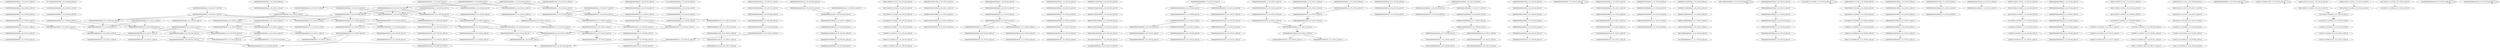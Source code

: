 digraph G {
    "111000000000000000_2-19_COV:413_LEN:18" -> "110000000000000000_3-20_COV:418_LEN:18";
    "000000000000000000_1-19_COV:57_LEN:18" -> "000000000000000000_2-20_COV:62_LEN:18";
    "000000000100000010_7-24_COV:343_LEN:18" -> "000000001000000100_8-25_COV:349_LEN:18";
    "000000000000000010_6-24_COV:52_LEN:18" -> "000000000000000100_7-25_COV:51_LEN:18";
    "000000000000000001_5-23_COV:48_LEN:18" -> "000000000000000010_6-24_COV:52_LEN:18";
    "000000000000000000_2-20_COV:30_LEN:18" -> "000000000000000000_3-21_COV:31_LEN:18";
    "000000000000000001_5-23_COV:50_LEN:18" -> "000000000000000010_6-24_COV:51_LEN:18";
    "000001111010001110_7-24_COV:26_LEN:18" -> "000011110100011100_8-25_COV:26_LEN:18";
    "100000000000000010_7-24_COV:252_LEN:18" -> "000000000000000100_8-25_COV:1334_LEN:18";
    "000000100001000000_3-21_COV:22_LEN:18" -> "000001000010000000_4-22_COV:19_LEN:18";
    "000000000000000000_6-24_COV:26_LEN:18" -> "000000000000000000_7-25_COV:25_LEN:18";
    "000000000000000010_6-24_COV:33_LEN:18" -> "000000000000000100_7-25_COV:33_LEN:18";
    "000000000000000000_2-20_COV:46_LEN:18" -> "000000000000000000_3-21_COV:45_LEN:18";
    "100000000000000000_1-18_COV:222_LEN:18" -> "000000000000000001_2-19_COV:424_LEN:18";
    "100000000000000000_1-18_COV:222_LEN:18" -> "000000000000000000_2-19_COV:1278_LEN:18";
    "000000000000000010_6-24_COV:40_LEN:18" -> "000000000000000100_7-25_COV:40_LEN:18";
    "001100001000000011_7-24_COV:180_LEN:18" -> "011000010000000111_8-25_COV:175_LEN:18";
    "000000000000000010_3-21_COV:27_LEN:18" -> "000000000000000100_4-22_COV:28_LEN:18";
    "000000000000000001_5-23_COV:42_LEN:18" -> "000000000000000010_6-24_COV:44_LEN:18";
    "000000000000000100_3-21_COV:22_LEN:18" -> "000000000000001000_4-22_COV:21_LEN:18";
    "000000000000000010_6-24_COV:26_LEN:18" -> "000000000000000100_7-25_COV:26_LEN:18";
    "000000000000100000_4-21_COV:372_LEN:18" -> "000000000001000000_5-22_COV:358_LEN:18";
    "000000001000000000_3-20_COV:66_LEN:18" -> "000000010000000000_4-21_COV:67_LEN:18";
    "000000000100000001_2-19_COV:19_LEN:18" -> "000000001000000010_3-20_COV:19_LEN:18";
    "000000000001000000_5-22_COV:358_LEN:18" -> "000000000010000001_6-23_COV:345_LEN:18";
    "000000000000000010_6-24_COV:41_LEN:18" -> "000000000000000100_7-25_COV:40_LEN:18";
    "000000000000001000_1-19_COV:29_LEN:18" -> "000000000000010000_2-20_COV:28_LEN:18";
    "000000000000000000_7-25_COV:19_LEN:18" -> "000000000000000000_7-25_COV:19_LEN:18";
    "000000000100000010_6-24_COV:32_LEN:18" -> "000000001000000100_7-25_COV:30_LEN:18";
    "000010000000000000_3-21_COV:22_LEN:18" -> "000100000000000000_4-22_COV:23_LEN:18";
    "000000000000000000_2-20_COV:57_LEN:18" -> "000000000000000000_3-21_COV:53_LEN:18";
    "000000000010000001_5-23_COV:32_LEN:18" -> "000000000100000010_6-24_COV:32_LEN:18";
    "000000000000000000_2-20_COV:27_LEN:18" -> "000000000000000000_4-21_COV:1035_LEN:18";
    "000000000000000000_2-20_COV:27_LEN:18" -> "000000000000000001_4-21_COV:20_LEN:18";
    "000000000000000000_2-20_COV:27_LEN:18" -> "000000000000000000_4-22_COV:49_LEN:18";
    "000000000000000000_3-21_COV:64_LEN:18" -> "000000000000000000_4-22_COV:67_LEN:18";
    "000000000000000100_4-22_COV:21_LEN:18" -> "000000000000001001_5-23_COV:21_LEN:18";
    "000000001000000000_2-19_COV:38_LEN:18" -> "000000010000000000_3-20_COV:30_LEN:18";
    "000011000010000000_5-22_COV:187_LEN:18" -> "000110000100000001_6-23_COV:183_LEN:18";
    "000100000000000000_4-21_COV:268_LEN:18" -> "001000000000000000_5-22_COV:260_LEN:18";
    "000001100000000000_4-22_COV:37_LEN:18" -> "000011000000000001_5-23_COV:35_LEN:18";
    "000000000000000010_3-20_COV:424_LEN:18" -> "000000000000000100_4-21_COV:413_LEN:18";
    "000110000100000001_5-23_COV:19_LEN:18" -> "000110000100000001_5-23_COV:19_LEN:18";
    "000000000000000001_5-23_COV:41_LEN:18" -> "000000000000000010_6-24_COV:41_LEN:18";
    "000000000000001001_5-23_COV:23_LEN:18" -> "000000000000010010_6-24_COV:23_LEN:18";
    "000000000000000000_3-20_COV:1080_LEN:18" -> "000000000000000000_4-21_COV:1035_LEN:18";
    "000000000000000000_3-20_COV:1080_LEN:18" -> "000000000000000001_4-21_COV:20_LEN:18";
    "000000000000000000_3-20_COV:1080_LEN:18" -> "000000000000000000_4-22_COV:49_LEN:18";
    "011000001111010001_4-21_COV:30_LEN:18" -> "110000011110100011_5-22_COV:24_LEN:18";
    "000000000001000000_4-22_COV:29_LEN:18" -> "000000000010000001_5-23_COV:26_LEN:18";
    "001100001111010001_3-21_COV:19_LEN:18" -> "001100001111010001_3-21_COV:19_LEN:18";
    "010000111101000001_5-23_COV:86_LEN:18" -> "100001111010000010_6-24_COV:89_LEN:18";
    "000000010000100000_2-20_COV:21_LEN:18" -> "000000100001000000_3-21_COV:22_LEN:18";
    "000000000000000000_6-23_COV:386_LEN:18" -> "000000000000000000_7-24_COV:391_LEN:18";
    "000000000000000010_6-24_COV:52_LEN:18" -> "000000000000000100_7-25_COV:50_LEN:18";
    "000000000000001000_1-19_COV:20_LEN:18" -> "000000000000010000_2-20_COV:21_LEN:18";
    "000000000000000000_1-19_COV:27_LEN:18" -> "000000000000000000_2-20_COV:27_LEN:18";
    "000000000000000000_5-23_COV:34_LEN:18" -> "000000000000000000_6-24_COV:35_LEN:18";
    "000000000000100000_3-21_COV:19_LEN:18" -> "000000000001000000_4-22_COV:19_LEN:18";
    "001100000111101000_3-20_COV:32_LEN:18" -> "011000001111010001_4-21_COV:30_LEN:18";
    "000000000000000000_2-20_COV:32_LEN:18" -> "000000000000000000_3-21_COV:33_LEN:18";
    "000000000000000010_2-20_COV:24_LEN:18" -> "000000000000000100_3-21_COV:25_LEN:18";
    "000000000000000010_4-21_COV:236_LEN:18" -> "000000000000000100_5-22_COV:228_LEN:18";
    "001000011110100000_4-22_COV:85_LEN:18" -> "010000111101000001_5-23_COV:86_LEN:18";
    "000000000000000100_4-21_COV:413_LEN:18" -> "000000000000001001_5-23_COV:23_LEN:18";
    "000000000000000100_4-21_COV:413_LEN:18" -> "000000000000001000_5-22_COV:395_LEN:18";
    "000000000000100010_6-24_COV:19_LEN:18" -> "000000000001000100_7-25_COV:19_LEN:18";
    "011010001110100011_4-22_COV:39_LEN:18" -> "110100011101000111_5-23_COV:38_LEN:18";
    "000000001100000000_1-19_COV:40_LEN:18" -> "000000011000000000_2-20_COV:43_LEN:18";
    "000000000000100000_3-21_COV:26_LEN:18" -> "000000000001000000_4-22_COV:29_LEN:18";
    "000001000011110100_1-19_COV:80_LEN:18" -> "000010000111101000_2-20_COV:83_LEN:18";
    "000000000000100010_6-24_COV:21_LEN:18" -> "000000000001000100_7-25_COV:20_LEN:18";
    "000000000000000000_4-22_COV:40_LEN:18" -> "000000000000000001_5-23_COV:46_LEN:18";
    "000000000000000100_3-21_COV:22_LEN:18" -> "000000000000001000_4-22_COV:21_LEN:18";
    "000000110000000000_3-21_COV:42_LEN:18" -> "000001100000000000_4-22_COV:37_LEN:18";
    "000000000000000000_4-22_COV:34_LEN:18" -> "000000000000000001_5-23_COV:31_LEN:18";
    "000110100011110100_2-19_COV:354_LEN:18" -> "001101000111101000_3-20_COV:362_LEN:18";
    "101001111101100011_6-23_COV:62_LEN:18" -> "010011111011000110_7-24_COV:66_LEN:18";
    "000000000000000000_3-21_COV:68_LEN:18" -> "000000000000000000_4-22_COV:65_LEN:18";
    "000001000000000001_6-23_COV:40_LEN:18" -> "000010000000000010_7-24_COV:40_LEN:18";
    "000000000010000001_6-23_COV:345_LEN:18" -> "000000000100000010_7-24_COV:343_LEN:18";
    "000000000000000000_1-19_COV:19_LEN:18" -> "000000000000000000_1-19_COV:19_LEN:18";
    "000000000000000001_1-19_COV:21_LEN:18" -> "000000000000000010_2-20_COV:23_LEN:18";
    "000010000000000000_7-24_COV:23_LEN:18" -> "000100000000000000_8-25_COV:25_LEN:18";
    "010011110100011100_7-25_COV:19_LEN:18" -> "010011110100011100_7-25_COV:19_LEN:18";
    "000000100000000000_5-22_COV:65_LEN:18" -> "000001000000000001_6-23_COV:40_LEN:18";
    "000000100000000000_5-22_COV:65_LEN:18" -> "000001000000000000_6-23_COV:22_LEN:18";
    "000000000000000000_4-22_COV:54_LEN:18" -> "000000000000000000_5-23_COV:20_LEN:18";
    "000000000000000000_4-22_COV:54_LEN:18" -> "000000000000000001_5-23_COV:42_LEN:18";
    "000000000000000000_4-21_COV:1035_LEN:18" -> "000000000000000001_5-23_COV:48_LEN:18";
    "000000000000000000_4-21_COV:1035_LEN:18" -> "000000000000000000_5-22_COV:1448_LEN:18";
    "000010100111110110_2-19_COV:71_LEN:18" -> "000101001111101100_3-20_COV:75_LEN:18";
    "101000111010001110_6-24_COV:39_LEN:18" -> "010001110100011100_7-25_COV:41_LEN:18";
    "000000000000000000_6-24_COV:35_LEN:18" -> "000000000000000000_7-25_COV:34_LEN:18";
    "000000000000010001_5-23_COV:21_LEN:18" -> "000000000000100010_6-24_COV:21_LEN:18";
    "011010011110100011_4-22_COV:20_LEN:18" -> "110100111101000111_5-23_COV:19_LEN:18";
    "001101001111010001_3-21_COV:24_LEN:18" -> "011010011110100011_4-22_COV:20_LEN:18";
    "000000000000000000_6-24_COV:20_LEN:18" -> "000000000000000000_7-25_COV:21_LEN:18";
    "000000000000110010_7-24_COV:27_LEN:18" -> "000000000001100100_8-25_COV:27_LEN:18";
    "000000000100000000_1-18_COV:39_LEN:18" -> "000000001000000000_2-19_COV:38_LEN:18";
    "011100000000000000_1-18_COV:409_LEN:18" -> "111000000000000000_2-19_COV:413_LEN:18";
    "010011111011000110_7-24_COV:66_LEN:18" -> "100111110110001101_8-25_COV:62_LEN:18";
    "000000000100000010_6-24_COV:24_LEN:18" -> "000000001000000100_7-25_COV:24_LEN:18";
    "000000010000000000_3-20_COV:30_LEN:18" -> "000000100000000000_4-21_COV:31_LEN:18";
    "100000000000000000_4-22_COV:19_LEN:18" -> "000000000000000001_5-23_COV:50_LEN:18";
    "100000000000000000_4-22_COV:19_LEN:18" -> "000000000000000000_5-23_COV:19_LEN:18";
    "000011000001111010_1-18_COV:28_LEN:18" -> "000110000011110100_2-19_COV:32_LEN:18";
    "001000000000000000_5-22_COV:260_LEN:18" -> "010000000000000001_6-23_COV:251_LEN:18";
    "000010000000000010_7-24_COV:40_LEN:18" -> "000100000000000100_8-25_COV:60_LEN:18";
    "000000000000000010_6-24_COV:46_LEN:18" -> "000000000000000100_7-25_COV:44_LEN:18";
    "000000000000000010_6-24_COV:48_LEN:18" -> "000000000000000100_7-25_COV:47_LEN:18";
    "000000000000000000_2-20_COV:44_LEN:18" -> "000000000000000000_3-21_COV:41_LEN:18";
    "001101000111010001_3-21_COV:49_LEN:18" -> "011010001110100011_4-22_COV:39_LEN:18";
    "000000000000100010_7-24_COV:386_LEN:18" -> "000000000001000100_8-25_COV:385_LEN:18";
    "001101000111101000_3-20_COV:362_LEN:18" -> "011010001111010001_4-21_COV:366_LEN:18";
    "000000000000000000_1-19_COV:45_LEN:18" -> "000000000000000000_2-20_COV:46_LEN:18";
    "000110000000000011_6-24_COV:34_LEN:18" -> "001100000000000111_7-25_COV:35_LEN:18";
    "000000000000010010_6-24_COV:23_LEN:18" -> "000000000000100100_7-25_COV:22_LEN:18";
    "000011010011110100_1-19_COV:24_LEN:18" -> "000110100111101000_2-20_COV:25_LEN:18";
    "000011010001110100_1-19_COV:42_LEN:18" -> "000110100011101000_2-20_COV:48_LEN:18";
    "000000000000000000_4-22_COV:29_LEN:18" -> "000000000000000001_5-23_COV:41_LEN:18";
    "000110100111101000_2-20_COV:24_LEN:18" -> "001101001111010001_3-21_COV:24_LEN:18";
    "000100001111010000_3-21_COV:83_LEN:18" -> "001000011110100000_4-22_COV:85_LEN:18";
    "000000000000000001_5-23_COV:26_LEN:18" -> "000000000000000010_6-24_COV:26_LEN:18";
    "000000000000000010_6-24_COV:38_LEN:18" -> "000000000000000100_7-25_COV:39_LEN:18";
    "000000000000000000_5-23_COV:20_LEN:18" -> "000000000000000000_6-24_COV:20_LEN:18";
    "000000000000000010_6-24_COV:44_LEN:18" -> "000000000000000100_7-25_COV:43_LEN:18";
    "000000000000100000_3-21_COV:29_LEN:18" -> "000000000001000000_4-22_COV:33_LEN:18";
    "000000000000001000_2-19_COV:374_LEN:18" -> "000000000000010000_3-20_COV:384_LEN:18";
    "101001111010001110_6-24_COV:22_LEN:18" -> "010011110100011100_7-25_COV:23_LEN:18";
    "000000000000010000_2-20_COV:28_LEN:18" -> "000000000000100000_3-21_COV:29_LEN:18";
    "000011010001111010_1-18_COV:335_LEN:18" -> "000110100011110100_2-19_COV:354_LEN:18";
    "000000011000000000_2-20_COV:43_LEN:18" -> "000000110000000000_3-21_COV:42_LEN:18";
    "111000000000000000_2-20_COV:24_LEN:18" -> "110000000000000000_3-21_COV:24_LEN:18";
    "000010000111101000_2-20_COV:83_LEN:18" -> "000100001111010000_3-21_COV:83_LEN:18";
    "000000000000000110_4-21_COV:24_LEN:18" -> "000000000000001100_5-22_COV:25_LEN:18";
    "000000000000000000_6-24_COV:20_LEN:18" -> "000000000000000000_8-25_COV:406_LEN:18";
    "000000000000000000_1-19_COV:33_LEN:18" -> "000000000000000000_2-20_COV:32_LEN:18";
    "110000000000000000_3-21_COV:24_LEN:18" -> "100000000000000000_4-22_COV:26_LEN:18";
    "001101001111101000_3-20_COV:20_LEN:18" -> "011010011111010001_4-21_COV:20_LEN:18";
    "000000000000000001_5-23_COV:39_LEN:18" -> "000000000000000010_6-24_COV:38_LEN:18";
    "000000000000000000_3-21_COV:45_LEN:18" -> "000000000000000000_4-22_COV:41_LEN:18";
    "000000000000010000_2-20_COV:19_LEN:18" -> "000000000000100000_3-21_COV:19_LEN:18";
    "000100000000000000_4-22_COV:23_LEN:18" -> "001000000000000001_5-23_COV:23_LEN:18";
    "000000000000000001_6-23_COV:1078_LEN:18" -> "000000000000000010_7-24_COV:1078_LEN:18";
    "000000110000100000_3-20_COV:193_LEN:18" -> "000001100001000000_4-21_COV:189_LEN:18";
    "000000000000010010_7-24_COV:222_LEN:18" -> "000000000000100100_8-25_COV:222_LEN:18";
    "000000000000000001_5-23_COV:31_LEN:18" -> "000000000000000010_6-24_COV:33_LEN:18";
    "000000000000010010_6-24_COV:23_LEN:18" -> "000000000000100100_7-25_COV:22_LEN:18";
    "000000001000010000_1-19_COV:21_LEN:18" -> "000000010000100000_2-20_COV:21_LEN:18";
    "000000011000010000_2-19_COV:181_LEN:18" -> "000000110000100000_3-20_COV:193_LEN:18";
    "000000000000000010_6-24_COV:41_LEN:18" -> "000000000000000100_8-25_COV:1334_LEN:18";
    "000000000001000000_4-22_COV:33_LEN:18" -> "000000000010000001_5-23_COV:32_LEN:18";
    "000000000000000000_3-21_COV:31_LEN:18" -> "000000000000000000_4-22_COV:29_LEN:18";
    "000000000000001000_4-22_COV:22_LEN:18" -> "000000000000010001_5-23_COV:21_LEN:18";
    "101000111101000110_6-24_COV:75_LEN:18" -> "010001111010001100_7-25_COV:77_LEN:18";
    "110100011101000111_5-23_COV:38_LEN:18" -> "101000111010001110_6-24_COV:39_LEN:18";
    "000000000000010001_5-23_COV:21_LEN:18" -> "000000000000100010_6-24_COV:21_LEN:18";
    "000000100000000000_1-18_COV:257_LEN:18" -> "000001000000000000_2-19_COV:276_LEN:18";
    "000110000100000001_6-23_COV:183_LEN:18" -> "001100001000000011_7-24_COV:180_LEN:18";
    "000000000000000001_1-19_COV:22_LEN:18" -> "000000000000000010_2-20_COV:24_LEN:18";
    "000000000000000100_4-22_COV:28_LEN:18" -> "000000000000001001_5-23_COV:25_LEN:18";
    "000000000100000010_6-24_COV:22_LEN:18" -> "000000001000000100_7-25_COV:22_LEN:18";
    "000000100000000000_4-21_COV:31_LEN:18" -> "000001000000000000_5-22_COV:30_LEN:18";
    "000000001100001000_1-18_COV:181_LEN:18" -> "000000011000010000_2-19_COV:181_LEN:18";
    "000000010000000000_4-21_COV:67_LEN:18" -> "000000100000000000_5-22_COV:65_LEN:18";
    "000110000011110100_2-19_COV:32_LEN:18" -> "001100000111101000_3-20_COV:32_LEN:18";
    "001101001111010001_3-21_COV:24_LEN:18" -> "011010011110100011_4-22_COV:20_LEN:18";
    "000000000010000001_5-23_COV:26_LEN:18" -> "000000000100000010_6-24_COV:24_LEN:18";
    "000000000000000000_2-20_COV:62_LEN:18" -> "000000000000000000_3-21_COV:64_LEN:18";
    "000000000000000000_5-23_COV:22_LEN:18" -> "000000000000000000_6-24_COV:22_LEN:18";
    "110100011110100011_5-23_COV:71_LEN:18" -> "101000111101000110_6-24_COV:75_LEN:18";
    "000000000000000010_7-24_COV:1078_LEN:18" -> "000000000000000100_8-25_COV:1334_LEN:18";
    "000000000000000100_1-18_COV:356_LEN:18" -> "000000000000001000_2-19_COV:374_LEN:18";
    "000000000001000000_4-22_COV:21_LEN:18" -> "000000000010000001_5-23_COV:20_LEN:18";
    "000000000000010001_6-23_COV:390_LEN:18" -> "000000000000100010_7-24_COV:386_LEN:18";
    "000000000000001100_5-22_COV:25_LEN:18" -> "000000000000011001_6-23_COV:25_LEN:18";
    "001000000000000100_8-25_COV:21_LEN:18" -> "001000000000000100_8-25_COV:21_LEN:18";
    "000000000000000001_4-21_COV:20_LEN:18" -> "000000000000000010_5-22_COV:21_LEN:18";
    "000000000000000001_1-19_COV:27_LEN:18" -> "000000000000000010_3-20_COV:424_LEN:18";
    "000000000000000001_1-19_COV:27_LEN:18" -> "000000000000000011_3-20_COV:25_LEN:18";
    "100001111010000010_6-24_COV:89_LEN:18" -> "000011110100000101_7-25_COV:83_LEN:18";
    "000000000000000000_1-19_COV:49_LEN:18" -> "000000000000000000_2-20_COV:53_LEN:18";
    "011010001111010001_4-21_COV:366_LEN:18" -> "110100011110100011_5-23_COV:71_LEN:18";
    "011010001111010001_4-21_COV:366_LEN:18" -> "110100011110100011_5-22_COV:292_LEN:18";
    "000101001111101100_3-20_COV:75_LEN:18" -> "001010011111011000_4-21_COV:73_LEN:18";
    "000000000000000000_4-22_COV:74_LEN:18" -> "000000000000000000_5-23_COV:25_LEN:18";
    "000000000000000000_4-22_COV:74_LEN:18" -> "000000000000000001_5-23_COV:62_LEN:18";
    "001010011111011000_4-21_COV:73_LEN:18" -> "010100111110110001_5-22_COV:64_LEN:18";
    "110100111101000111_5-23_COV:19_LEN:18" -> "101001111010001110_6-24_COV:22_LEN:18";
    "000000000000000000_4-22_COV:41_LEN:18" -> "000000000000000001_5-23_COV:42_LEN:18";
    "000000000000000000_2-20_COV:64_LEN:18" -> "000000000000000000_3-21_COV:68_LEN:18";
    "000000000000000001_2-19_COV:424_LEN:18" -> "000000000000000010_3-20_COV:424_LEN:18";
    "000000000000000001_2-19_COV:424_LEN:18" -> "000000000000000011_3-20_COV:25_LEN:18";
    "000000000000000010_6-24_COV:51_LEN:18" -> "000000000000000100_7-25_COV:50_LEN:18";
    "000000000000000010_2-20_COV:23_LEN:18" -> "000000000000000100_3-21_COV:22_LEN:18";
    "100000111101000111_6-23_COV:24_LEN:18" -> "000001111010001110_7-24_COV:26_LEN:18";
    "000000000000000001_1-19_COV:20_LEN:18" -> "000000000000000010_2-20_COV:22_LEN:18";
    "000000000000000000_3-21_COV:41_LEN:18" -> "000000000000000000_4-22_COV:40_LEN:18";
    "100000000000000000_1-19_COV:19_LEN:18" -> "000000000000000000_3-20_COV:1080_LEN:18";
    "100000000000000000_1-19_COV:19_LEN:18" -> "000000000000000001_3-20_COV:242_LEN:18";
    "100000000000000000_1-19_COV:19_LEN:18" -> "000000000000000000_3-21_COV:38_LEN:18";
    "010000000000000001_6-23_COV:251_LEN:18" -> "100000000000000010_7-24_COV:252_LEN:18";
    "000000000000000000_6-24_COV:27_LEN:18" -> "000000000000000000_7-25_COV:27_LEN:18";
    "010000000000000010_6-24_COV:22_LEN:18" -> "100000000000000100_7-25_COV:21_LEN:18";
    "110000011110100011_5-22_COV:24_LEN:18" -> "100000111101000111_6-23_COV:24_LEN:18";
    "000000000000000000_4-22_COV:67_LEN:18" -> "000000000000000000_5-23_COV:22_LEN:18";
    "000000000000000000_4-22_COV:67_LEN:18" -> "000000000000000001_5-23_COV:52_LEN:18";
    "000000000000000000_3-21_COV:76_LEN:18" -> "000000000000000000_4-22_COV:74_LEN:18";
    "000000000000010010_6-24_COV:25_LEN:18" -> "000000000000100100_7-25_COV:24_LEN:18";
    "010100111110110001_5-22_COV:64_LEN:18" -> "101001111101100011_6-23_COV:62_LEN:18";
    "000000000000001001_6-23_COV:223_LEN:18" -> "000000000000010010_7-24_COV:222_LEN:18";
    "000000000000001001_5-23_COV:21_LEN:18" -> "000000000000010010_6-24_COV:23_LEN:18";
    "000000000000000000_5-23_COV:25_LEN:18" -> "000000000000000000_6-24_COV:26_LEN:18";
    "000000000000100000_3-21_COV:23_LEN:18" -> "000000000001000000_4-22_COV:21_LEN:18";
    "000000000000000100_3-21_COV:25_LEN:18" -> "000000000000001000_4-22_COV:22_LEN:18";
    "000000000000000001_5-23_COV:42_LEN:18" -> "000000000000000010_6-24_COV:41_LEN:18";
    "000000000000001000_1-19_COV:23_LEN:18" -> "000000000000010000_2-20_COV:25_LEN:18";
    "000000100000000000_1-19_COV:20_LEN:18" -> "000001000000000000_2-20_COV:21_LEN:18";
    "000000000000000000_3-21_COV:53_LEN:18" -> "000000000000000000_4-22_COV:51_LEN:18";
    "000000000000010000_2-20_COV:21_LEN:18" -> "000000000000100000_3-21_COV:23_LEN:18";
    "000000000000000000_1-19_COV:44_LEN:18" -> "000000000000000000_2-20_COV:44_LEN:18";
    "110100011110100011_5-22_COV:292_LEN:18" -> "101000111101000111_6-23_COV:301_LEN:18";
    "000000000000000000_3-21_COV:33_LEN:18" -> "000000000000000000_4-22_COV:34_LEN:18";
    "000000000010000000_1-18_COV:79_LEN:18" -> "000000000100000001_2-19_COV:19_LEN:18";
    "000000000010000000_1-18_COV:79_LEN:18" -> "000000000100000000_2-19_COV:77_LEN:18";
    "000000000000000000_1-19_COV:64_LEN:18" -> "000000000000000000_2-20_COV:70_LEN:18";
    "000000000000000000_1-19_COV:25_LEN:18" -> "000000000000000000_2-20_COV:30_LEN:18";
    "000000000000000000_2-20_COV:27_LEN:18" -> "000000000000000000_3-21_COV:26_LEN:18";
    "000000000000000000_5-23_COV:20_LEN:18" -> "000000000000000000_6-24_COV:20_LEN:18";
    "000000000000000000_4-22_COV:65_LEN:18" -> "000000000000000000_5-23_COV:34_LEN:18";
    "000000000000000000_4-22_COV:65_LEN:18" -> "000000000000000001_5-23_COV:47_LEN:18";
    "001000000000000001_5-23_COV:23_LEN:18" -> "010000000000000010_6-24_COV:22_LEN:18";
    "000000000000000000_5-23_COV:19_LEN:18" -> "000000000000000000_6-24_COV:21_LEN:18";
    "000000000000001000_4-22_COV:21_LEN:18" -> "000000000000010001_5-23_COV:21_LEN:18";
    "010001111010001110_7-24_COV:311_LEN:18" -> "100011110100011100_8-25_COV:311_LEN:18";
    "000000000000010000_2-20_COV:25_LEN:18" -> "000000000000100000_3-21_COV:26_LEN:18";
    "110000000000000000_3-20_COV:418_LEN:18" -> "100000000000000000_4-21_COV:434_LEN:18";
    "000000000010000001_5-23_COV:20_LEN:18" -> "000000000100000010_6-24_COV:22_LEN:18";
    "000001000010000000_4-22_COV:19_LEN:18" -> "000010000100000001_5-23_COV:19_LEN:18";
    "100000000000000000_4-22_COV:26_LEN:18" -> "000000000000000001_5-23_COV:41_LEN:18";
    "000000000000000000_4-22_COV:49_LEN:18" -> "000000000000000001_5-23_COV:39_LEN:18";
    "000000000000000000_4-22_COV:49_LEN:18" -> "000000000000000000_5-23_COV:20_LEN:18";
    "100000000000000000_4-21_COV:434_LEN:18" -> "000000000000000001_5-23_COV:48_LEN:18";
    "100000000000000000_4-21_COV:434_LEN:18" -> "000000000000000000_5-22_COV:1448_LEN:18";
    "011100000000000000_1-19_COV:24_LEN:18" -> "111000000000000000_2-20_COV:24_LEN:18";
    "000110100011101000_2-20_COV:48_LEN:18" -> "001101000111010001_3-21_COV:49_LEN:18";
    "000001010011111011_1-18_COV:69_LEN:18" -> "000010100111110110_2-19_COV:71_LEN:18";
    "000001000000000000_2-20_COV:21_LEN:18" -> "000010000000000000_3-21_COV:22_LEN:18";
    "000000000000000000_1-19_COV:68_LEN:18" -> "000000000000000000_2-20_COV:57_LEN:18";
    "000000000000000000_1-19_COV:68_LEN:18" -> "000000000000000001_2-20_COV:21_LEN:18";
    "000000000100000000_2-19_COV:77_LEN:18" -> "000000001000000000_3-20_COV:66_LEN:18";
    "000000000000000001_2-20_COV:21_LEN:18" -> "000000000000000010_3-21_COV:22_LEN:18";
    "000000000000000000_4-22_COV:51_LEN:18" -> "000000000000000001_5-23_COV:50_LEN:18";
    "000000000000000000_4-22_COV:51_LEN:18" -> "000000000000000000_5-23_COV:19_LEN:18";
    "000000000000000011_3-20_COV:25_LEN:18" -> "000000000000000110_4-21_COV:24_LEN:18";
    "000001000000000000_2-19_COV:276_LEN:18" -> "000010000000000000_3-20_COV:284_LEN:18";
    "000000000000000000_7-24_COV:391_LEN:18" -> "000000000000000000_8-25_COV:406_LEN:18";
    "000000000000001000_1-19_COV:25_LEN:18" -> "000000000000010000_3-20_COV:384_LEN:18";
    "000000000000000010_2-20_COV:22_LEN:18" -> "000000000000000100_3-21_COV:22_LEN:18";
    "000000000000000001_5-23_COV:52_LEN:18" -> "000000000000000010_6-24_COV:52_LEN:18";
    "000000000000000000_3-21_COV:53_LEN:18" -> "000000000000000000_4-22_COV:54_LEN:18";
    "101000111101000111_6-23_COV:301_LEN:18" -> "010001111010001110_7-24_COV:311_LEN:18";
    "000110100111101000_2-20_COV:25_LEN:18" -> "001101001111010001_3-21_COV:24_LEN:18";
    "000000000000000001_3-20_COV:242_LEN:18" -> "000000000000000010_4-21_COV:236_LEN:18";
    "000000000000000000_2-20_COV:70_LEN:18" -> "000000000000000000_3-21_COV:76_LEN:18";
    "000000000000000000_6-24_COV:21_LEN:18" -> "000000000000000000_7-25_COV:21_LEN:18";
    "000000000000000000_2-20_COV:53_LEN:18" -> "000000000000000000_3-21_COV:53_LEN:18";
    "000000000000001000_4-22_COV:19_LEN:18" -> "000000000000001000_4-22_COV:19_LEN:18";
    "000000000000000010_3-21_COV:22_LEN:18" -> "000000000000000100_4-22_COV:21_LEN:18";
    "000011010011110100_1-19_COV:22_LEN:18" -> "000110100111101000_2-20_COV:24_LEN:18";
    "000000000000000000_4-22_COV:41_LEN:18" -> "000000000000000001_5-23_COV:40_LEN:18";
    "000000000000000000_1-19_COV:58_LEN:18" -> "000000000000000000_3-20_COV:1080_LEN:18";
    "000000000000000000_1-19_COV:58_LEN:18" -> "000000000000000001_3-20_COV:242_LEN:18";
    "000000000000000000_1-19_COV:58_LEN:18" -> "000000000000000000_3-21_COV:38_LEN:18";
    "000000000000000000_5-22_COV:1448_LEN:18" -> "000000000000000000_6-23_COV:386_LEN:18";
    "000000000000000000_5-22_COV:1448_LEN:18" -> "000000000000000001_6-23_COV:1078_LEN:18";
    "000000000000000000_5-22_COV:1448_LEN:18" -> "000000000000000000_6-24_COV:27_LEN:18";
    "000000000000000001_5-23_COV:47_LEN:18" -> "000000000000000010_6-24_COV:48_LEN:18";
    "000001100001000000_4-21_COV:189_LEN:18" -> "000011000010000000_5-22_COV:187_LEN:18";
    "000000000000000100_5-22_COV:228_LEN:18" -> "000000000000001001_6-23_COV:223_LEN:18";
    "000000000000000000_1-19_COV:76_LEN:18" -> "000000000000000000_2-20_COV:64_LEN:18";
    "000000000000000000_1-19_COV:76_LEN:18" -> "000000000000000001_2-20_COV:25_LEN:18";
    "000000000000000001_2-20_COV:25_LEN:18" -> "000000000000000010_3-21_COV:27_LEN:18";
    "000000000000000000_1-18_COV:1390_LEN:18" -> "000000000000000001_2-19_COV:424_LEN:18";
    "000000000000000000_1-18_COV:1390_LEN:18" -> "000000000000000000_2-19_COV:1278_LEN:18";
    "000000000000000000_3-21_COV:38_LEN:18" -> "000000000000000000_4-22_COV:41_LEN:18";
    "000000000000000000_2-19_COV:1278_LEN:18" -> "000000000000000000_3-20_COV:1080_LEN:18";
    "000000000000000000_2-19_COV:1278_LEN:18" -> "000000000000000001_3-20_COV:242_LEN:18";
    "000000000000000000_2-19_COV:1278_LEN:18" -> "000000000000000000_3-21_COV:38_LEN:18";
    "000000000000001001_5-23_COV:25_LEN:18" -> "000000000000010010_6-24_COV:25_LEN:18";
    "000010000000000000_3-20_COV:284_LEN:18" -> "000100000000000000_4-21_COV:268_LEN:18";
    "000000000000001000_5-22_COV:395_LEN:18" -> "000000000000010001_6-23_COV:390_LEN:18";
    "100000000000000000_3-21_COV:22_LEN:18" -> "000000000000000001_5-23_COV:48_LEN:18";
    "100000000000000000_3-21_COV:22_LEN:18" -> "000000000000000000_5-22_COV:1448_LEN:18";
    "000000000000100010_6-24_COV:21_LEN:18" -> "000000000001000100_7-25_COV:21_LEN:18";
    "000000000000000000_3-21_COV:26_LEN:18" -> "000000000000000000_4-22_COV:25_LEN:18";
    "000000000000011001_6-23_COV:25_LEN:18" -> "000000000000110010_7-24_COV:27_LEN:18";
    "000000000000000001_5-23_COV:40_LEN:18" -> "000000000000000010_6-24_COV:40_LEN:18";
    "000000000000000000_4-22_COV:25_LEN:18" -> "000000000000000000_6-23_COV:386_LEN:18";
    "000000000000000000_4-22_COV:25_LEN:18" -> "000000000000000001_6-23_COV:1078_LEN:18";
    "000000000000000000_4-22_COV:25_LEN:18" -> "000000000000000000_6-24_COV:27_LEN:18";
    "000000000000000001_5-23_COV:46_LEN:18" -> "000000000000000010_6-24_COV:46_LEN:18";
    "000000000000000000_6-24_COV:22_LEN:18" -> "000000000000000000_7-25_COV:20_LEN:18";
    "000000000000000001_5-23_COV:62_LEN:18" -> "000000000000000010_6-24_COV:63_LEN:18";
    "000011000000000001_5-23_COV:35_LEN:18" -> "000110000000000011_6-24_COV:34_LEN:18";
    "000000000000010000_3-20_COV:384_LEN:18" -> "000000000000100000_4-21_COV:372_LEN:18";
    "000000000000000010_6-24_COV:63_LEN:18" -> "000000000000000100_7-25_COV:60_LEN:18";
    "000001000000000000_6-23_COV:22_LEN:18" -> "000010000000000000_7-24_COV:23_LEN:18";
}
